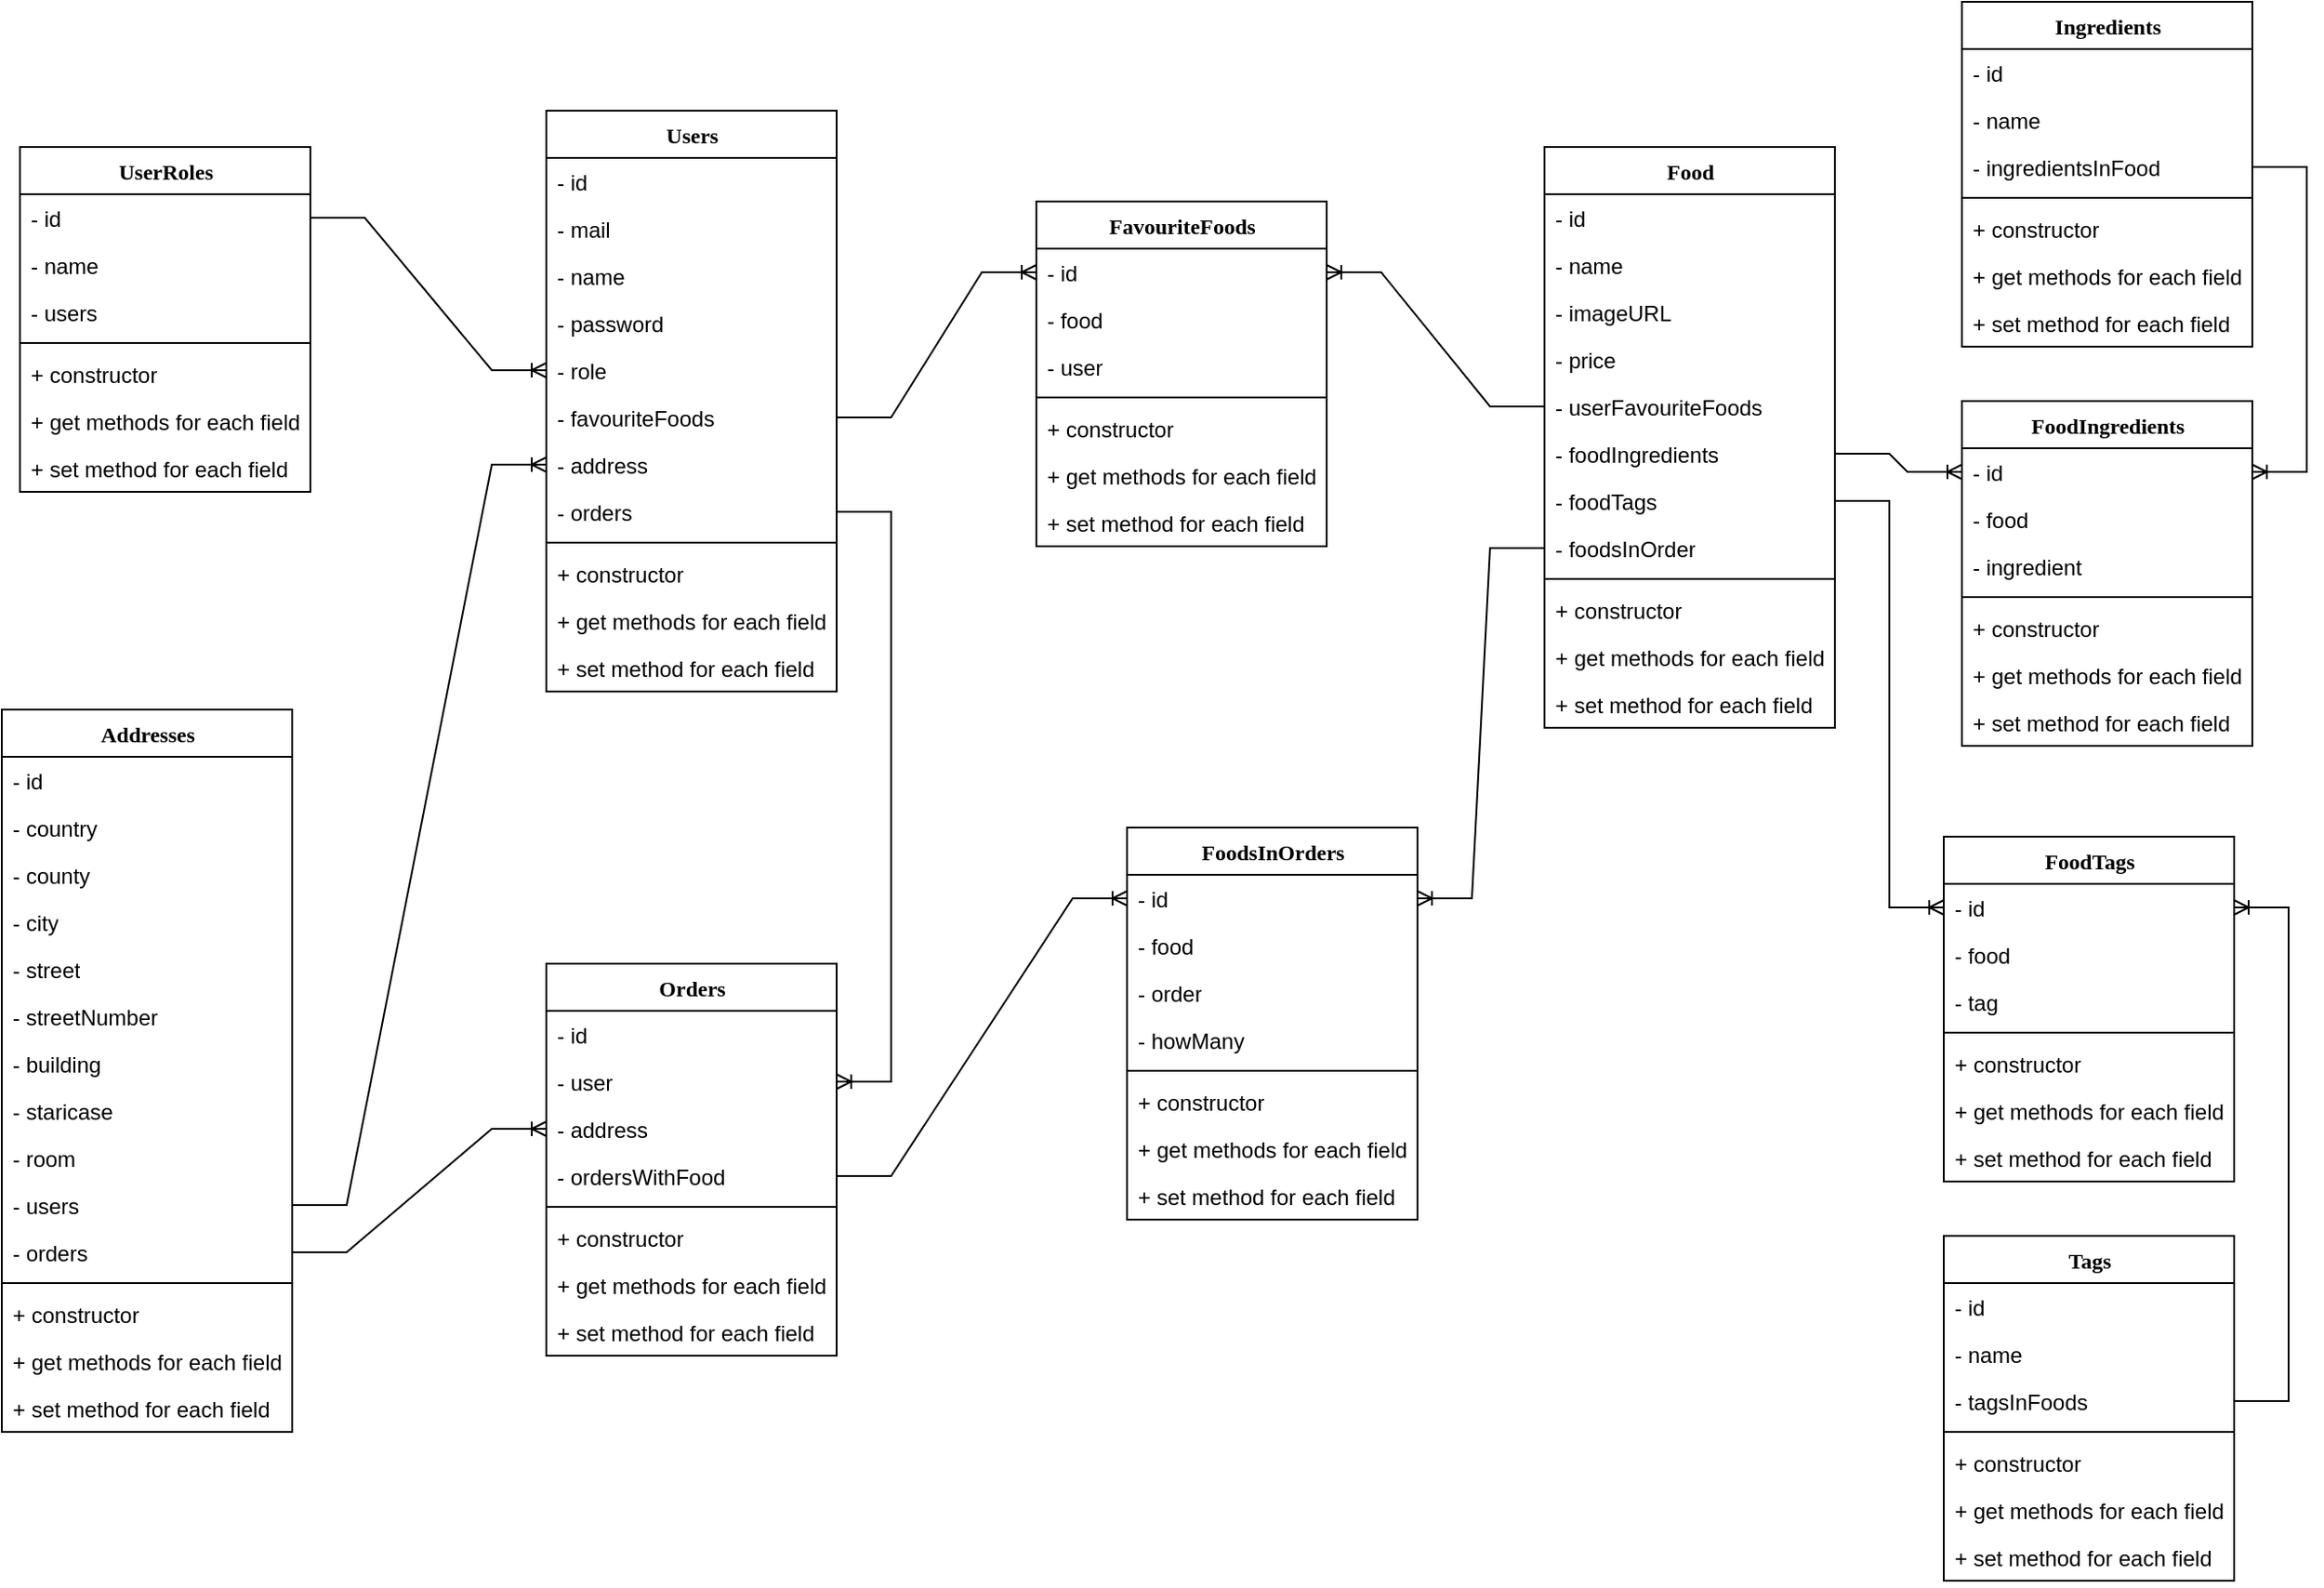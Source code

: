 <mxfile version="21.0.8" type="device"><diagram name="Page-1" id="9f46799a-70d6-7492-0946-bef42562c5a5"><mxGraphModel dx="3414" dy="2006" grid="1" gridSize="10" guides="1" tooltips="1" connect="1" arrows="1" fold="1" page="1" pageScale="1" pageWidth="1100" pageHeight="850" background="none" math="0" shadow="0"><root><mxCell id="0"/><mxCell id="1" parent="0"/><mxCell id="78961159f06e98e8-108" value="Addresses" style="swimlane;html=1;fontStyle=1;align=center;verticalAlign=top;childLayout=stackLayout;horizontal=1;startSize=26;horizontalStack=0;resizeParent=1;resizeLast=0;collapsible=1;marginBottom=0;swimlaneFillColor=#ffffff;rounded=0;shadow=0;comic=0;labelBackgroundColor=none;strokeWidth=1;fillColor=none;fontFamily=Verdana;fontSize=12" parent="1" vertex="1"><mxGeometry x="-270" y="350" width="160" height="398" as="geometry"/></mxCell><mxCell id="78961159f06e98e8-109" value="- id" style="text;html=1;strokeColor=none;fillColor=none;align=left;verticalAlign=top;spacingLeft=4;spacingRight=4;whiteSpace=wrap;overflow=hidden;rotatable=0;points=[[0,0.5],[1,0.5]];portConstraint=eastwest;" parent="78961159f06e98e8-108" vertex="1"><mxGeometry y="26" width="160" height="26" as="geometry"/></mxCell><mxCell id="78961159f06e98e8-110" value="- country" style="text;html=1;strokeColor=none;fillColor=none;align=left;verticalAlign=top;spacingLeft=4;spacingRight=4;whiteSpace=wrap;overflow=hidden;rotatable=0;points=[[0,0.5],[1,0.5]];portConstraint=eastwest;" parent="78961159f06e98e8-108" vertex="1"><mxGeometry y="52" width="160" height="26" as="geometry"/></mxCell><mxCell id="4hLgt-70kkLyUGClg-hh-5" value="- county" style="text;html=1;strokeColor=none;fillColor=none;align=left;verticalAlign=top;spacingLeft=4;spacingRight=4;whiteSpace=wrap;overflow=hidden;rotatable=0;points=[[0,0.5],[1,0.5]];portConstraint=eastwest;" vertex="1" parent="78961159f06e98e8-108"><mxGeometry y="78" width="160" height="26" as="geometry"/></mxCell><mxCell id="4hLgt-70kkLyUGClg-hh-6" value="- city" style="text;html=1;strokeColor=none;fillColor=none;align=left;verticalAlign=top;spacingLeft=4;spacingRight=4;whiteSpace=wrap;overflow=hidden;rotatable=0;points=[[0,0.5],[1,0.5]];portConstraint=eastwest;" vertex="1" parent="78961159f06e98e8-108"><mxGeometry y="104" width="160" height="26" as="geometry"/></mxCell><mxCell id="4hLgt-70kkLyUGClg-hh-9" value="- street" style="text;html=1;strokeColor=none;fillColor=none;align=left;verticalAlign=top;spacingLeft=4;spacingRight=4;whiteSpace=wrap;overflow=hidden;rotatable=0;points=[[0,0.5],[1,0.5]];portConstraint=eastwest;" vertex="1" parent="78961159f06e98e8-108"><mxGeometry y="130" width="160" height="26" as="geometry"/></mxCell><mxCell id="4hLgt-70kkLyUGClg-hh-10" value="- streetNumber" style="text;html=1;strokeColor=none;fillColor=none;align=left;verticalAlign=top;spacingLeft=4;spacingRight=4;whiteSpace=wrap;overflow=hidden;rotatable=0;points=[[0,0.5],[1,0.5]];portConstraint=eastwest;" vertex="1" parent="78961159f06e98e8-108"><mxGeometry y="156" width="160" height="26" as="geometry"/></mxCell><mxCell id="4hLgt-70kkLyUGClg-hh-8" value="- building" style="text;html=1;strokeColor=none;fillColor=none;align=left;verticalAlign=top;spacingLeft=4;spacingRight=4;whiteSpace=wrap;overflow=hidden;rotatable=0;points=[[0,0.5],[1,0.5]];portConstraint=eastwest;" vertex="1" parent="78961159f06e98e8-108"><mxGeometry y="182" width="160" height="26" as="geometry"/></mxCell><mxCell id="4hLgt-70kkLyUGClg-hh-7" value="- staricase" style="text;html=1;strokeColor=none;fillColor=none;align=left;verticalAlign=top;spacingLeft=4;spacingRight=4;whiteSpace=wrap;overflow=hidden;rotatable=0;points=[[0,0.5],[1,0.5]];portConstraint=eastwest;" vertex="1" parent="78961159f06e98e8-108"><mxGeometry y="208" width="160" height="26" as="geometry"/></mxCell><mxCell id="4hLgt-70kkLyUGClg-hh-11" value="- room" style="text;html=1;strokeColor=none;fillColor=none;align=left;verticalAlign=top;spacingLeft=4;spacingRight=4;whiteSpace=wrap;overflow=hidden;rotatable=0;points=[[0,0.5],[1,0.5]];portConstraint=eastwest;" vertex="1" parent="78961159f06e98e8-108"><mxGeometry y="234" width="160" height="26" as="geometry"/></mxCell><mxCell id="4hLgt-70kkLyUGClg-hh-51" value="- users" style="text;html=1;strokeColor=none;fillColor=none;align=left;verticalAlign=top;spacingLeft=4;spacingRight=4;whiteSpace=wrap;overflow=hidden;rotatable=0;points=[[0,0.5],[1,0.5]];portConstraint=eastwest;" vertex="1" parent="78961159f06e98e8-108"><mxGeometry y="260" width="160" height="26" as="geometry"/></mxCell><mxCell id="4hLgt-70kkLyUGClg-hh-52" value="- orders" style="text;html=1;strokeColor=none;fillColor=none;align=left;verticalAlign=top;spacingLeft=4;spacingRight=4;whiteSpace=wrap;overflow=hidden;rotatable=0;points=[[0,0.5],[1,0.5]];portConstraint=eastwest;" vertex="1" parent="78961159f06e98e8-108"><mxGeometry y="286" width="160" height="26" as="geometry"/></mxCell><mxCell id="78961159f06e98e8-116" value="" style="line;html=1;strokeWidth=1;fillColor=none;align=left;verticalAlign=middle;spacingTop=-1;spacingLeft=3;spacingRight=3;rotatable=0;labelPosition=right;points=[];portConstraint=eastwest;" parent="78961159f06e98e8-108" vertex="1"><mxGeometry y="312" width="160" height="8" as="geometry"/></mxCell><mxCell id="4hLgt-70kkLyUGClg-hh-173" value="+ constructor" style="text;html=1;strokeColor=none;fillColor=none;align=left;verticalAlign=top;spacingLeft=4;spacingRight=4;whiteSpace=wrap;overflow=hidden;rotatable=0;points=[[0,0.5],[1,0.5]];portConstraint=eastwest;" vertex="1" parent="78961159f06e98e8-108"><mxGeometry y="320" width="160" height="26" as="geometry"/></mxCell><mxCell id="78961159f06e98e8-117" value="+ get methods for each field" style="text;html=1;strokeColor=none;fillColor=none;align=left;verticalAlign=top;spacingLeft=4;spacingRight=4;whiteSpace=wrap;overflow=hidden;rotatable=0;points=[[0,0.5],[1,0.5]];portConstraint=eastwest;" parent="78961159f06e98e8-108" vertex="1"><mxGeometry y="346" width="160" height="26" as="geometry"/></mxCell><mxCell id="78961159f06e98e8-120" value="+ set method for each field" style="text;html=1;strokeColor=none;fillColor=none;align=left;verticalAlign=top;spacingLeft=4;spacingRight=4;whiteSpace=wrap;overflow=hidden;rotatable=0;points=[[0,0.5],[1,0.5]];portConstraint=eastwest;" parent="78961159f06e98e8-108" vertex="1"><mxGeometry y="372" width="160" height="26" as="geometry"/></mxCell><mxCell id="4hLgt-70kkLyUGClg-hh-12" value="Food" style="swimlane;html=1;fontStyle=1;align=center;verticalAlign=top;childLayout=stackLayout;horizontal=1;startSize=26;horizontalStack=0;resizeParent=1;resizeLast=0;collapsible=1;marginBottom=0;swimlaneFillColor=#ffffff;rounded=0;shadow=0;comic=0;labelBackgroundColor=none;strokeWidth=1;fillColor=none;fontFamily=Verdana;fontSize=12" vertex="1" parent="1"><mxGeometry x="580" y="40" width="160" height="320" as="geometry"/></mxCell><mxCell id="4hLgt-70kkLyUGClg-hh-13" value="- id" style="text;html=1;strokeColor=none;fillColor=none;align=left;verticalAlign=top;spacingLeft=4;spacingRight=4;whiteSpace=wrap;overflow=hidden;rotatable=0;points=[[0,0.5],[1,0.5]];portConstraint=eastwest;" vertex="1" parent="4hLgt-70kkLyUGClg-hh-12"><mxGeometry y="26" width="160" height="26" as="geometry"/></mxCell><mxCell id="4hLgt-70kkLyUGClg-hh-14" value="- name" style="text;html=1;strokeColor=none;fillColor=none;align=left;verticalAlign=top;spacingLeft=4;spacingRight=4;whiteSpace=wrap;overflow=hidden;rotatable=0;points=[[0,0.5],[1,0.5]];portConstraint=eastwest;" vertex="1" parent="4hLgt-70kkLyUGClg-hh-12"><mxGeometry y="52" width="160" height="26" as="geometry"/></mxCell><mxCell id="4hLgt-70kkLyUGClg-hh-15" value="- imageURL" style="text;html=1;strokeColor=none;fillColor=none;align=left;verticalAlign=top;spacingLeft=4;spacingRight=4;whiteSpace=wrap;overflow=hidden;rotatable=0;points=[[0,0.5],[1,0.5]];portConstraint=eastwest;" vertex="1" parent="4hLgt-70kkLyUGClg-hh-12"><mxGeometry y="78" width="160" height="26" as="geometry"/></mxCell><mxCell id="4hLgt-70kkLyUGClg-hh-16" value="- price" style="text;html=1;strokeColor=none;fillColor=none;align=left;verticalAlign=top;spacingLeft=4;spacingRight=4;whiteSpace=wrap;overflow=hidden;rotatable=0;points=[[0,0.5],[1,0.5]];portConstraint=eastwest;" vertex="1" parent="4hLgt-70kkLyUGClg-hh-12"><mxGeometry y="104" width="160" height="26" as="geometry"/></mxCell><mxCell id="4hLgt-70kkLyUGClg-hh-54" value="- userFavouriteFoods" style="text;html=1;strokeColor=none;fillColor=none;align=left;verticalAlign=top;spacingLeft=4;spacingRight=4;whiteSpace=wrap;overflow=hidden;rotatable=0;points=[[0,0.5],[1,0.5]];portConstraint=eastwest;" vertex="1" parent="4hLgt-70kkLyUGClg-hh-12"><mxGeometry y="130" width="160" height="26" as="geometry"/></mxCell><mxCell id="4hLgt-70kkLyUGClg-hh-55" value="- foodIngredients" style="text;html=1;strokeColor=none;fillColor=none;align=left;verticalAlign=top;spacingLeft=4;spacingRight=4;whiteSpace=wrap;overflow=hidden;rotatable=0;points=[[0,0.5],[1,0.5]];portConstraint=eastwest;" vertex="1" parent="4hLgt-70kkLyUGClg-hh-12"><mxGeometry y="156" width="160" height="26" as="geometry"/></mxCell><mxCell id="4hLgt-70kkLyUGClg-hh-56" value="- foodTags" style="text;html=1;strokeColor=none;fillColor=none;align=left;verticalAlign=top;spacingLeft=4;spacingRight=4;whiteSpace=wrap;overflow=hidden;rotatable=0;points=[[0,0.5],[1,0.5]];portConstraint=eastwest;" vertex="1" parent="4hLgt-70kkLyUGClg-hh-12"><mxGeometry y="182" width="160" height="26" as="geometry"/></mxCell><mxCell id="4hLgt-70kkLyUGClg-hh-53" value="- foodsInOrder" style="text;html=1;strokeColor=none;fillColor=none;align=left;verticalAlign=top;spacingLeft=4;spacingRight=4;whiteSpace=wrap;overflow=hidden;rotatable=0;points=[[0,0.5],[1,0.5]];portConstraint=eastwest;" vertex="1" parent="4hLgt-70kkLyUGClg-hh-12"><mxGeometry y="208" width="160" height="26" as="geometry"/></mxCell><mxCell id="4hLgt-70kkLyUGClg-hh-22" value="" style="line;html=1;strokeWidth=1;fillColor=none;align=left;verticalAlign=middle;spacingTop=-1;spacingLeft=3;spacingRight=3;rotatable=0;labelPosition=right;points=[];portConstraint=eastwest;" vertex="1" parent="4hLgt-70kkLyUGClg-hh-12"><mxGeometry y="234" width="160" height="8" as="geometry"/></mxCell><mxCell id="4hLgt-70kkLyUGClg-hh-166" value="+ constructor" style="text;html=1;strokeColor=none;fillColor=none;align=left;verticalAlign=top;spacingLeft=4;spacingRight=4;whiteSpace=wrap;overflow=hidden;rotatable=0;points=[[0,0.5],[1,0.5]];portConstraint=eastwest;" vertex="1" parent="4hLgt-70kkLyUGClg-hh-12"><mxGeometry y="242" width="160" height="26" as="geometry"/></mxCell><mxCell id="4hLgt-70kkLyUGClg-hh-88" value="+ get methods for each field" style="text;html=1;strokeColor=none;fillColor=none;align=left;verticalAlign=top;spacingLeft=4;spacingRight=4;whiteSpace=wrap;overflow=hidden;rotatable=0;points=[[0,0.5],[1,0.5]];portConstraint=eastwest;" vertex="1" parent="4hLgt-70kkLyUGClg-hh-12"><mxGeometry y="268" width="160" height="26" as="geometry"/></mxCell><mxCell id="4hLgt-70kkLyUGClg-hh-89" value="+ set method for each field" style="text;html=1;strokeColor=none;fillColor=none;align=left;verticalAlign=top;spacingLeft=4;spacingRight=4;whiteSpace=wrap;overflow=hidden;rotatable=0;points=[[0,0.5],[1,0.5]];portConstraint=eastwest;" vertex="1" parent="4hLgt-70kkLyUGClg-hh-12"><mxGeometry y="294" width="160" height="26" as="geometry"/></mxCell><mxCell id="4hLgt-70kkLyUGClg-hh-25" value="Ingredients" style="swimlane;html=1;fontStyle=1;align=center;verticalAlign=top;childLayout=stackLayout;horizontal=1;startSize=26;horizontalStack=0;resizeParent=1;resizeLast=0;collapsible=1;marginBottom=0;swimlaneFillColor=#ffffff;rounded=0;shadow=0;comic=0;labelBackgroundColor=none;strokeWidth=1;fillColor=none;fontFamily=Verdana;fontSize=12" vertex="1" parent="1"><mxGeometry x="810" y="-40" width="160" height="190" as="geometry"/></mxCell><mxCell id="4hLgt-70kkLyUGClg-hh-26" value="- id" style="text;html=1;strokeColor=none;fillColor=none;align=left;verticalAlign=top;spacingLeft=4;spacingRight=4;whiteSpace=wrap;overflow=hidden;rotatable=0;points=[[0,0.5],[1,0.5]];portConstraint=eastwest;" vertex="1" parent="4hLgt-70kkLyUGClg-hh-25"><mxGeometry y="26" width="160" height="26" as="geometry"/></mxCell><mxCell id="4hLgt-70kkLyUGClg-hh-27" value="- name" style="text;html=1;strokeColor=none;fillColor=none;align=left;verticalAlign=top;spacingLeft=4;spacingRight=4;whiteSpace=wrap;overflow=hidden;rotatable=0;points=[[0,0.5],[1,0.5]];portConstraint=eastwest;" vertex="1" parent="4hLgt-70kkLyUGClg-hh-25"><mxGeometry y="52" width="160" height="26" as="geometry"/></mxCell><mxCell id="4hLgt-70kkLyUGClg-hh-57" value="- ingredientsInFood" style="text;html=1;strokeColor=none;fillColor=none;align=left;verticalAlign=top;spacingLeft=4;spacingRight=4;whiteSpace=wrap;overflow=hidden;rotatable=0;points=[[0,0.5],[1,0.5]];portConstraint=eastwest;" vertex="1" parent="4hLgt-70kkLyUGClg-hh-25"><mxGeometry y="78" width="160" height="26" as="geometry"/></mxCell><mxCell id="4hLgt-70kkLyUGClg-hh-35" value="" style="line;html=1;strokeWidth=1;fillColor=none;align=left;verticalAlign=middle;spacingTop=-1;spacingLeft=3;spacingRight=3;rotatable=0;labelPosition=right;points=[];portConstraint=eastwest;" vertex="1" parent="4hLgt-70kkLyUGClg-hh-25"><mxGeometry y="104" width="160" height="8" as="geometry"/></mxCell><mxCell id="4hLgt-70kkLyUGClg-hh-167" value="+ constructor" style="text;html=1;strokeColor=none;fillColor=none;align=left;verticalAlign=top;spacingLeft=4;spacingRight=4;whiteSpace=wrap;overflow=hidden;rotatable=0;points=[[0,0.5],[1,0.5]];portConstraint=eastwest;" vertex="1" parent="4hLgt-70kkLyUGClg-hh-25"><mxGeometry y="112" width="160" height="26" as="geometry"/></mxCell><mxCell id="4hLgt-70kkLyUGClg-hh-90" value="+ get methods for each field" style="text;html=1;strokeColor=none;fillColor=none;align=left;verticalAlign=top;spacingLeft=4;spacingRight=4;whiteSpace=wrap;overflow=hidden;rotatable=0;points=[[0,0.5],[1,0.5]];portConstraint=eastwest;" vertex="1" parent="4hLgt-70kkLyUGClg-hh-25"><mxGeometry y="138" width="160" height="26" as="geometry"/></mxCell><mxCell id="4hLgt-70kkLyUGClg-hh-91" value="+ set method for each field" style="text;html=1;strokeColor=none;fillColor=none;align=left;verticalAlign=top;spacingLeft=4;spacingRight=4;whiteSpace=wrap;overflow=hidden;rotatable=0;points=[[0,0.5],[1,0.5]];portConstraint=eastwest;" vertex="1" parent="4hLgt-70kkLyUGClg-hh-25"><mxGeometry y="164" width="160" height="26" as="geometry"/></mxCell><mxCell id="4hLgt-70kkLyUGClg-hh-38" value="Orders" style="swimlane;html=1;fontStyle=1;align=center;verticalAlign=top;childLayout=stackLayout;horizontal=1;startSize=26;horizontalStack=0;resizeParent=1;resizeLast=0;collapsible=1;marginBottom=0;swimlaneFillColor=#ffffff;rounded=0;shadow=0;comic=0;labelBackgroundColor=none;strokeWidth=1;fillColor=none;fontFamily=Verdana;fontSize=12" vertex="1" parent="1"><mxGeometry x="30" y="490" width="160" height="216" as="geometry"/></mxCell><mxCell id="4hLgt-70kkLyUGClg-hh-39" value="- id" style="text;html=1;strokeColor=none;fillColor=none;align=left;verticalAlign=top;spacingLeft=4;spacingRight=4;whiteSpace=wrap;overflow=hidden;rotatable=0;points=[[0,0.5],[1,0.5]];portConstraint=eastwest;" vertex="1" parent="4hLgt-70kkLyUGClg-hh-38"><mxGeometry y="26" width="160" height="26" as="geometry"/></mxCell><mxCell id="4hLgt-70kkLyUGClg-hh-40" value="- user" style="text;html=1;strokeColor=none;fillColor=none;align=left;verticalAlign=top;spacingLeft=4;spacingRight=4;whiteSpace=wrap;overflow=hidden;rotatable=0;points=[[0,0.5],[1,0.5]];portConstraint=eastwest;" vertex="1" parent="4hLgt-70kkLyUGClg-hh-38"><mxGeometry y="52" width="160" height="26" as="geometry"/></mxCell><mxCell id="4hLgt-70kkLyUGClg-hh-41" value="- address" style="text;html=1;strokeColor=none;fillColor=none;align=left;verticalAlign=top;spacingLeft=4;spacingRight=4;whiteSpace=wrap;overflow=hidden;rotatable=0;points=[[0,0.5],[1,0.5]];portConstraint=eastwest;" vertex="1" parent="4hLgt-70kkLyUGClg-hh-38"><mxGeometry y="78" width="160" height="26" as="geometry"/></mxCell><mxCell id="4hLgt-70kkLyUGClg-hh-42" value="- ordersWithFood" style="text;html=1;strokeColor=none;fillColor=none;align=left;verticalAlign=top;spacingLeft=4;spacingRight=4;whiteSpace=wrap;overflow=hidden;rotatable=0;points=[[0,0.5],[1,0.5]];portConstraint=eastwest;" vertex="1" parent="4hLgt-70kkLyUGClg-hh-38"><mxGeometry y="104" width="160" height="26" as="geometry"/></mxCell><mxCell id="4hLgt-70kkLyUGClg-hh-48" value="" style="line;html=1;strokeWidth=1;fillColor=none;align=left;verticalAlign=middle;spacingTop=-1;spacingLeft=3;spacingRight=3;rotatable=0;labelPosition=right;points=[];portConstraint=eastwest;" vertex="1" parent="4hLgt-70kkLyUGClg-hh-38"><mxGeometry y="130" width="160" height="8" as="geometry"/></mxCell><mxCell id="4hLgt-70kkLyUGClg-hh-172" value="+ constructor" style="text;html=1;strokeColor=none;fillColor=none;align=left;verticalAlign=top;spacingLeft=4;spacingRight=4;whiteSpace=wrap;overflow=hidden;rotatable=0;points=[[0,0.5],[1,0.5]];portConstraint=eastwest;" vertex="1" parent="4hLgt-70kkLyUGClg-hh-38"><mxGeometry y="138" width="160" height="26" as="geometry"/></mxCell><mxCell id="4hLgt-70kkLyUGClg-hh-92" value="+ get methods for each field" style="text;html=1;strokeColor=none;fillColor=none;align=left;verticalAlign=top;spacingLeft=4;spacingRight=4;whiteSpace=wrap;overflow=hidden;rotatable=0;points=[[0,0.5],[1,0.5]];portConstraint=eastwest;" vertex="1" parent="4hLgt-70kkLyUGClg-hh-38"><mxGeometry y="164" width="160" height="26" as="geometry"/></mxCell><mxCell id="4hLgt-70kkLyUGClg-hh-93" value="+ set method for each field" style="text;html=1;strokeColor=none;fillColor=none;align=left;verticalAlign=top;spacingLeft=4;spacingRight=4;whiteSpace=wrap;overflow=hidden;rotatable=0;points=[[0,0.5],[1,0.5]];portConstraint=eastwest;" vertex="1" parent="4hLgt-70kkLyUGClg-hh-38"><mxGeometry y="190" width="160" height="26" as="geometry"/></mxCell><mxCell id="4hLgt-70kkLyUGClg-hh-58" value="Tags" style="swimlane;html=1;fontStyle=1;align=center;verticalAlign=top;childLayout=stackLayout;horizontal=1;startSize=26;horizontalStack=0;resizeParent=1;resizeLast=0;collapsible=1;marginBottom=0;swimlaneFillColor=#ffffff;rounded=0;shadow=0;comic=0;labelBackgroundColor=none;strokeWidth=1;fillColor=none;fontFamily=Verdana;fontSize=12" vertex="1" parent="1"><mxGeometry x="800" y="640" width="160" height="190" as="geometry"/></mxCell><mxCell id="4hLgt-70kkLyUGClg-hh-59" value="- id" style="text;html=1;strokeColor=none;fillColor=none;align=left;verticalAlign=top;spacingLeft=4;spacingRight=4;whiteSpace=wrap;overflow=hidden;rotatable=0;points=[[0,0.5],[1,0.5]];portConstraint=eastwest;" vertex="1" parent="4hLgt-70kkLyUGClg-hh-58"><mxGeometry y="26" width="160" height="26" as="geometry"/></mxCell><mxCell id="4hLgt-70kkLyUGClg-hh-60" value="- name" style="text;html=1;strokeColor=none;fillColor=none;align=left;verticalAlign=top;spacingLeft=4;spacingRight=4;whiteSpace=wrap;overflow=hidden;rotatable=0;points=[[0,0.5],[1,0.5]];portConstraint=eastwest;" vertex="1" parent="4hLgt-70kkLyUGClg-hh-58"><mxGeometry y="52" width="160" height="26" as="geometry"/></mxCell><mxCell id="4hLgt-70kkLyUGClg-hh-61" value="- tagsInFoods" style="text;html=1;strokeColor=none;fillColor=none;align=left;verticalAlign=top;spacingLeft=4;spacingRight=4;whiteSpace=wrap;overflow=hidden;rotatable=0;points=[[0,0.5],[1,0.5]];portConstraint=eastwest;" vertex="1" parent="4hLgt-70kkLyUGClg-hh-58"><mxGeometry y="78" width="160" height="26" as="geometry"/></mxCell><mxCell id="4hLgt-70kkLyUGClg-hh-70" value="" style="line;html=1;strokeWidth=1;fillColor=none;align=left;verticalAlign=middle;spacingTop=-1;spacingLeft=3;spacingRight=3;rotatable=0;labelPosition=right;points=[];portConstraint=eastwest;" vertex="1" parent="4hLgt-70kkLyUGClg-hh-58"><mxGeometry y="104" width="160" height="8" as="geometry"/></mxCell><mxCell id="4hLgt-70kkLyUGClg-hh-170" value="+ constructor" style="text;html=1;strokeColor=none;fillColor=none;align=left;verticalAlign=top;spacingLeft=4;spacingRight=4;whiteSpace=wrap;overflow=hidden;rotatable=0;points=[[0,0.5],[1,0.5]];portConstraint=eastwest;" vertex="1" parent="4hLgt-70kkLyUGClg-hh-58"><mxGeometry y="112" width="160" height="26" as="geometry"/></mxCell><mxCell id="4hLgt-70kkLyUGClg-hh-94" value="+ get methods for each field" style="text;html=1;strokeColor=none;fillColor=none;align=left;verticalAlign=top;spacingLeft=4;spacingRight=4;whiteSpace=wrap;overflow=hidden;rotatable=0;points=[[0,0.5],[1,0.5]];portConstraint=eastwest;" vertex="1" parent="4hLgt-70kkLyUGClg-hh-58"><mxGeometry y="138" width="160" height="26" as="geometry"/></mxCell><mxCell id="4hLgt-70kkLyUGClg-hh-95" value="+ set method for each field" style="text;html=1;strokeColor=none;fillColor=none;align=left;verticalAlign=top;spacingLeft=4;spacingRight=4;whiteSpace=wrap;overflow=hidden;rotatable=0;points=[[0,0.5],[1,0.5]];portConstraint=eastwest;" vertex="1" parent="4hLgt-70kkLyUGClg-hh-58"><mxGeometry y="164" width="160" height="26" as="geometry"/></mxCell><mxCell id="4hLgt-70kkLyUGClg-hh-73" value="UserRoles" style="swimlane;html=1;fontStyle=1;align=center;verticalAlign=top;childLayout=stackLayout;horizontal=1;startSize=26;horizontalStack=0;resizeParent=1;resizeLast=0;collapsible=1;marginBottom=0;swimlaneFillColor=#ffffff;rounded=0;shadow=0;comic=0;labelBackgroundColor=none;strokeWidth=1;fillColor=none;fontFamily=Verdana;fontSize=12" vertex="1" parent="1"><mxGeometry x="-260" y="40" width="160" height="190" as="geometry"/></mxCell><mxCell id="4hLgt-70kkLyUGClg-hh-74" value="- id" style="text;html=1;strokeColor=none;fillColor=none;align=left;verticalAlign=top;spacingLeft=4;spacingRight=4;whiteSpace=wrap;overflow=hidden;rotatable=0;points=[[0,0.5],[1,0.5]];portConstraint=eastwest;" vertex="1" parent="4hLgt-70kkLyUGClg-hh-73"><mxGeometry y="26" width="160" height="26" as="geometry"/></mxCell><mxCell id="4hLgt-70kkLyUGClg-hh-75" value="- name" style="text;html=1;strokeColor=none;fillColor=none;align=left;verticalAlign=top;spacingLeft=4;spacingRight=4;whiteSpace=wrap;overflow=hidden;rotatable=0;points=[[0,0.5],[1,0.5]];portConstraint=eastwest;" vertex="1" parent="4hLgt-70kkLyUGClg-hh-73"><mxGeometry y="52" width="160" height="26" as="geometry"/></mxCell><mxCell id="4hLgt-70kkLyUGClg-hh-76" value="- users" style="text;html=1;strokeColor=none;fillColor=none;align=left;verticalAlign=top;spacingLeft=4;spacingRight=4;whiteSpace=wrap;overflow=hidden;rotatable=0;points=[[0,0.5],[1,0.5]];portConstraint=eastwest;" vertex="1" parent="4hLgt-70kkLyUGClg-hh-73"><mxGeometry y="78" width="160" height="26" as="geometry"/></mxCell><mxCell id="4hLgt-70kkLyUGClg-hh-85" value="" style="line;html=1;strokeWidth=1;fillColor=none;align=left;verticalAlign=middle;spacingTop=-1;spacingLeft=3;spacingRight=3;rotatable=0;labelPosition=right;points=[];portConstraint=eastwest;" vertex="1" parent="4hLgt-70kkLyUGClg-hh-73"><mxGeometry y="104" width="160" height="8" as="geometry"/></mxCell><mxCell id="4hLgt-70kkLyUGClg-hh-96" value="+ constructor" style="text;html=1;strokeColor=none;fillColor=none;align=left;verticalAlign=top;spacingLeft=4;spacingRight=4;whiteSpace=wrap;overflow=hidden;rotatable=0;points=[[0,0.5],[1,0.5]];portConstraint=eastwest;" vertex="1" parent="4hLgt-70kkLyUGClg-hh-73"><mxGeometry y="112" width="160" height="26" as="geometry"/></mxCell><mxCell id="4hLgt-70kkLyUGClg-hh-163" value="+ get methods for each field" style="text;html=1;strokeColor=none;fillColor=none;align=left;verticalAlign=top;spacingLeft=4;spacingRight=4;whiteSpace=wrap;overflow=hidden;rotatable=0;points=[[0,0.5],[1,0.5]];portConstraint=eastwest;" vertex="1" parent="4hLgt-70kkLyUGClg-hh-73"><mxGeometry y="138" width="160" height="26" as="geometry"/></mxCell><mxCell id="4hLgt-70kkLyUGClg-hh-97" value="+ set method for each field" style="text;html=1;strokeColor=none;fillColor=none;align=left;verticalAlign=top;spacingLeft=4;spacingRight=4;whiteSpace=wrap;overflow=hidden;rotatable=0;points=[[0,0.5],[1,0.5]];portConstraint=eastwest;" vertex="1" parent="4hLgt-70kkLyUGClg-hh-73"><mxGeometry y="164" width="160" height="26" as="geometry"/></mxCell><mxCell id="4hLgt-70kkLyUGClg-hh-98" value="Users" style="swimlane;html=1;fontStyle=1;align=center;verticalAlign=top;childLayout=stackLayout;horizontal=1;startSize=26;horizontalStack=0;resizeParent=1;resizeLast=0;collapsible=1;marginBottom=0;swimlaneFillColor=#ffffff;rounded=0;shadow=0;comic=0;labelBackgroundColor=none;strokeWidth=1;fillColor=none;fontFamily=Verdana;fontSize=12" vertex="1" parent="1"><mxGeometry x="30" y="20" width="160" height="320" as="geometry"/></mxCell><mxCell id="4hLgt-70kkLyUGClg-hh-99" value="- id" style="text;html=1;strokeColor=none;fillColor=none;align=left;verticalAlign=top;spacingLeft=4;spacingRight=4;whiteSpace=wrap;overflow=hidden;rotatable=0;points=[[0,0.5],[1,0.5]];portConstraint=eastwest;" vertex="1" parent="4hLgt-70kkLyUGClg-hh-98"><mxGeometry y="26" width="160" height="26" as="geometry"/></mxCell><mxCell id="4hLgt-70kkLyUGClg-hh-100" value="- mail" style="text;html=1;strokeColor=none;fillColor=none;align=left;verticalAlign=top;spacingLeft=4;spacingRight=4;whiteSpace=wrap;overflow=hidden;rotatable=0;points=[[0,0.5],[1,0.5]];portConstraint=eastwest;" vertex="1" parent="4hLgt-70kkLyUGClg-hh-98"><mxGeometry y="52" width="160" height="26" as="geometry"/></mxCell><mxCell id="4hLgt-70kkLyUGClg-hh-101" value="- name" style="text;html=1;strokeColor=none;fillColor=none;align=left;verticalAlign=top;spacingLeft=4;spacingRight=4;whiteSpace=wrap;overflow=hidden;rotatable=0;points=[[0,0.5],[1,0.5]];portConstraint=eastwest;" vertex="1" parent="4hLgt-70kkLyUGClg-hh-98"><mxGeometry y="78" width="160" height="26" as="geometry"/></mxCell><mxCell id="4hLgt-70kkLyUGClg-hh-102" value="- password" style="text;html=1;strokeColor=none;fillColor=none;align=left;verticalAlign=top;spacingLeft=4;spacingRight=4;whiteSpace=wrap;overflow=hidden;rotatable=0;points=[[0,0.5],[1,0.5]];portConstraint=eastwest;" vertex="1" parent="4hLgt-70kkLyUGClg-hh-98"><mxGeometry y="104" width="160" height="26" as="geometry"/></mxCell><mxCell id="4hLgt-70kkLyUGClg-hh-103" value="- role" style="text;html=1;strokeColor=none;fillColor=none;align=left;verticalAlign=top;spacingLeft=4;spacingRight=4;whiteSpace=wrap;overflow=hidden;rotatable=0;points=[[0,0.5],[1,0.5]];portConstraint=eastwest;" vertex="1" parent="4hLgt-70kkLyUGClg-hh-98"><mxGeometry y="130" width="160" height="26" as="geometry"/></mxCell><mxCell id="4hLgt-70kkLyUGClg-hh-104" value="- favouriteFoods" style="text;html=1;strokeColor=none;fillColor=none;align=left;verticalAlign=top;spacingLeft=4;spacingRight=4;whiteSpace=wrap;overflow=hidden;rotatable=0;points=[[0,0.5],[1,0.5]];portConstraint=eastwest;" vertex="1" parent="4hLgt-70kkLyUGClg-hh-98"><mxGeometry y="156" width="160" height="26" as="geometry"/></mxCell><mxCell id="4hLgt-70kkLyUGClg-hh-105" value="- address" style="text;html=1;strokeColor=none;fillColor=none;align=left;verticalAlign=top;spacingLeft=4;spacingRight=4;whiteSpace=wrap;overflow=hidden;rotatable=0;points=[[0,0.5],[1,0.5]];portConstraint=eastwest;" vertex="1" parent="4hLgt-70kkLyUGClg-hh-98"><mxGeometry y="182" width="160" height="26" as="geometry"/></mxCell><mxCell id="4hLgt-70kkLyUGClg-hh-106" value="- orders" style="text;html=1;strokeColor=none;fillColor=none;align=left;verticalAlign=top;spacingLeft=4;spacingRight=4;whiteSpace=wrap;overflow=hidden;rotatable=0;points=[[0,0.5],[1,0.5]];portConstraint=eastwest;" vertex="1" parent="4hLgt-70kkLyUGClg-hh-98"><mxGeometry y="208" width="160" height="26" as="geometry"/></mxCell><mxCell id="4hLgt-70kkLyUGClg-hh-110" value="" style="line;html=1;strokeWidth=1;fillColor=none;align=left;verticalAlign=middle;spacingTop=-1;spacingLeft=3;spacingRight=3;rotatable=0;labelPosition=right;points=[];portConstraint=eastwest;" vertex="1" parent="4hLgt-70kkLyUGClg-hh-98"><mxGeometry y="234" width="160" height="8" as="geometry"/></mxCell><mxCell id="4hLgt-70kkLyUGClg-hh-164" value="+ constructor" style="text;html=1;strokeColor=none;fillColor=none;align=left;verticalAlign=top;spacingLeft=4;spacingRight=4;whiteSpace=wrap;overflow=hidden;rotatable=0;points=[[0,0.5],[1,0.5]];portConstraint=eastwest;" vertex="1" parent="4hLgt-70kkLyUGClg-hh-98"><mxGeometry y="242" width="160" height="26" as="geometry"/></mxCell><mxCell id="4hLgt-70kkLyUGClg-hh-111" value="+ get methods for each field" style="text;html=1;strokeColor=none;fillColor=none;align=left;verticalAlign=top;spacingLeft=4;spacingRight=4;whiteSpace=wrap;overflow=hidden;rotatable=0;points=[[0,0.5],[1,0.5]];portConstraint=eastwest;" vertex="1" parent="4hLgt-70kkLyUGClg-hh-98"><mxGeometry y="268" width="160" height="26" as="geometry"/></mxCell><mxCell id="4hLgt-70kkLyUGClg-hh-112" value="+ set method for each field" style="text;html=1;strokeColor=none;fillColor=none;align=left;verticalAlign=top;spacingLeft=4;spacingRight=4;whiteSpace=wrap;overflow=hidden;rotatable=0;points=[[0,0.5],[1,0.5]];portConstraint=eastwest;" vertex="1" parent="4hLgt-70kkLyUGClg-hh-98"><mxGeometry y="294" width="160" height="26" as="geometry"/></mxCell><mxCell id="4hLgt-70kkLyUGClg-hh-114" value="FavouriteFoods" style="swimlane;html=1;fontStyle=1;align=center;verticalAlign=top;childLayout=stackLayout;horizontal=1;startSize=26;horizontalStack=0;resizeParent=1;resizeLast=0;collapsible=1;marginBottom=0;swimlaneFillColor=#ffffff;rounded=0;shadow=0;comic=0;labelBackgroundColor=none;strokeWidth=1;fillColor=none;fontFamily=Verdana;fontSize=12" vertex="1" parent="1"><mxGeometry x="300" y="70" width="160" height="190" as="geometry"/></mxCell><mxCell id="4hLgt-70kkLyUGClg-hh-115" value="- id" style="text;html=1;strokeColor=none;fillColor=none;align=left;verticalAlign=top;spacingLeft=4;spacingRight=4;whiteSpace=wrap;overflow=hidden;rotatable=0;points=[[0,0.5],[1,0.5]];portConstraint=eastwest;" vertex="1" parent="4hLgt-70kkLyUGClg-hh-114"><mxGeometry y="26" width="160" height="26" as="geometry"/></mxCell><mxCell id="4hLgt-70kkLyUGClg-hh-116" value="- food" style="text;html=1;strokeColor=none;fillColor=none;align=left;verticalAlign=top;spacingLeft=4;spacingRight=4;whiteSpace=wrap;overflow=hidden;rotatable=0;points=[[0,0.5],[1,0.5]];portConstraint=eastwest;" vertex="1" parent="4hLgt-70kkLyUGClg-hh-114"><mxGeometry y="52" width="160" height="26" as="geometry"/></mxCell><mxCell id="4hLgt-70kkLyUGClg-hh-117" value="- user" style="text;html=1;strokeColor=none;fillColor=none;align=left;verticalAlign=top;spacingLeft=4;spacingRight=4;whiteSpace=wrap;overflow=hidden;rotatable=0;points=[[0,0.5],[1,0.5]];portConstraint=eastwest;" vertex="1" parent="4hLgt-70kkLyUGClg-hh-114"><mxGeometry y="78" width="160" height="26" as="geometry"/></mxCell><mxCell id="4hLgt-70kkLyUGClg-hh-126" value="" style="line;html=1;strokeWidth=1;fillColor=none;align=left;verticalAlign=middle;spacingTop=-1;spacingLeft=3;spacingRight=3;rotatable=0;labelPosition=right;points=[];portConstraint=eastwest;" vertex="1" parent="4hLgt-70kkLyUGClg-hh-114"><mxGeometry y="104" width="160" height="8" as="geometry"/></mxCell><mxCell id="4hLgt-70kkLyUGClg-hh-165" value="+ constructor" style="text;html=1;strokeColor=none;fillColor=none;align=left;verticalAlign=top;spacingLeft=4;spacingRight=4;whiteSpace=wrap;overflow=hidden;rotatable=0;points=[[0,0.5],[1,0.5]];portConstraint=eastwest;" vertex="1" parent="4hLgt-70kkLyUGClg-hh-114"><mxGeometry y="112" width="160" height="26" as="geometry"/></mxCell><mxCell id="4hLgt-70kkLyUGClg-hh-127" value="+ get methods for each field" style="text;html=1;strokeColor=none;fillColor=none;align=left;verticalAlign=top;spacingLeft=4;spacingRight=4;whiteSpace=wrap;overflow=hidden;rotatable=0;points=[[0,0.5],[1,0.5]];portConstraint=eastwest;" vertex="1" parent="4hLgt-70kkLyUGClg-hh-114"><mxGeometry y="138" width="160" height="26" as="geometry"/></mxCell><mxCell id="4hLgt-70kkLyUGClg-hh-128" value="+ set method for each field" style="text;html=1;strokeColor=none;fillColor=none;align=left;verticalAlign=top;spacingLeft=4;spacingRight=4;whiteSpace=wrap;overflow=hidden;rotatable=0;points=[[0,0.5],[1,0.5]];portConstraint=eastwest;" vertex="1" parent="4hLgt-70kkLyUGClg-hh-114"><mxGeometry y="164" width="160" height="26" as="geometry"/></mxCell><mxCell id="4hLgt-70kkLyUGClg-hh-129" value="FoodIngredients" style="swimlane;html=1;fontStyle=1;align=center;verticalAlign=top;childLayout=stackLayout;horizontal=1;startSize=26;horizontalStack=0;resizeParent=1;resizeLast=0;collapsible=1;marginBottom=0;swimlaneFillColor=#ffffff;rounded=0;shadow=0;comic=0;labelBackgroundColor=none;strokeWidth=1;fillColor=none;fontFamily=Verdana;fontSize=12" vertex="1" parent="1"><mxGeometry x="810" y="180" width="160" height="190" as="geometry"/></mxCell><mxCell id="4hLgt-70kkLyUGClg-hh-130" value="- id" style="text;html=1;strokeColor=none;fillColor=none;align=left;verticalAlign=top;spacingLeft=4;spacingRight=4;whiteSpace=wrap;overflow=hidden;rotatable=0;points=[[0,0.5],[1,0.5]];portConstraint=eastwest;" vertex="1" parent="4hLgt-70kkLyUGClg-hh-129"><mxGeometry y="26" width="160" height="26" as="geometry"/></mxCell><mxCell id="4hLgt-70kkLyUGClg-hh-131" value="- food" style="text;html=1;strokeColor=none;fillColor=none;align=left;verticalAlign=top;spacingLeft=4;spacingRight=4;whiteSpace=wrap;overflow=hidden;rotatable=0;points=[[0,0.5],[1,0.5]];portConstraint=eastwest;" vertex="1" parent="4hLgt-70kkLyUGClg-hh-129"><mxGeometry y="52" width="160" height="26" as="geometry"/></mxCell><mxCell id="4hLgt-70kkLyUGClg-hh-132" value="- ingredient" style="text;html=1;strokeColor=none;fillColor=none;align=left;verticalAlign=top;spacingLeft=4;spacingRight=4;whiteSpace=wrap;overflow=hidden;rotatable=0;points=[[0,0.5],[1,0.5]];portConstraint=eastwest;" vertex="1" parent="4hLgt-70kkLyUGClg-hh-129"><mxGeometry y="78" width="160" height="26" as="geometry"/></mxCell><mxCell id="4hLgt-70kkLyUGClg-hh-133" value="" style="line;html=1;strokeWidth=1;fillColor=none;align=left;verticalAlign=middle;spacingTop=-1;spacingLeft=3;spacingRight=3;rotatable=0;labelPosition=right;points=[];portConstraint=eastwest;" vertex="1" parent="4hLgt-70kkLyUGClg-hh-129"><mxGeometry y="104" width="160" height="8" as="geometry"/></mxCell><mxCell id="4hLgt-70kkLyUGClg-hh-168" value="+ constructor" style="text;html=1;strokeColor=none;fillColor=none;align=left;verticalAlign=top;spacingLeft=4;spacingRight=4;whiteSpace=wrap;overflow=hidden;rotatable=0;points=[[0,0.5],[1,0.5]];portConstraint=eastwest;" vertex="1" parent="4hLgt-70kkLyUGClg-hh-129"><mxGeometry y="112" width="160" height="26" as="geometry"/></mxCell><mxCell id="4hLgt-70kkLyUGClg-hh-134" value="+ get methods for each field" style="text;html=1;strokeColor=none;fillColor=none;align=left;verticalAlign=top;spacingLeft=4;spacingRight=4;whiteSpace=wrap;overflow=hidden;rotatable=0;points=[[0,0.5],[1,0.5]];portConstraint=eastwest;" vertex="1" parent="4hLgt-70kkLyUGClg-hh-129"><mxGeometry y="138" width="160" height="26" as="geometry"/></mxCell><mxCell id="4hLgt-70kkLyUGClg-hh-135" value="+ set method for each field" style="text;html=1;strokeColor=none;fillColor=none;align=left;verticalAlign=top;spacingLeft=4;spacingRight=4;whiteSpace=wrap;overflow=hidden;rotatable=0;points=[[0,0.5],[1,0.5]];portConstraint=eastwest;" vertex="1" parent="4hLgt-70kkLyUGClg-hh-129"><mxGeometry y="164" width="160" height="26" as="geometry"/></mxCell><mxCell id="4hLgt-70kkLyUGClg-hh-136" value="FoodsInOrders" style="swimlane;html=1;fontStyle=1;align=center;verticalAlign=top;childLayout=stackLayout;horizontal=1;startSize=26;horizontalStack=0;resizeParent=1;resizeLast=0;collapsible=1;marginBottom=0;swimlaneFillColor=#ffffff;rounded=0;shadow=0;comic=0;labelBackgroundColor=none;strokeWidth=1;fillColor=none;fontFamily=Verdana;fontSize=12" vertex="1" parent="1"><mxGeometry x="350" y="415" width="160" height="216" as="geometry"/></mxCell><mxCell id="4hLgt-70kkLyUGClg-hh-137" value="- id" style="text;html=1;strokeColor=none;fillColor=none;align=left;verticalAlign=top;spacingLeft=4;spacingRight=4;whiteSpace=wrap;overflow=hidden;rotatable=0;points=[[0,0.5],[1,0.5]];portConstraint=eastwest;" vertex="1" parent="4hLgt-70kkLyUGClg-hh-136"><mxGeometry y="26" width="160" height="26" as="geometry"/></mxCell><mxCell id="4hLgt-70kkLyUGClg-hh-138" value="- food" style="text;html=1;strokeColor=none;fillColor=none;align=left;verticalAlign=top;spacingLeft=4;spacingRight=4;whiteSpace=wrap;overflow=hidden;rotatable=0;points=[[0,0.5],[1,0.5]];portConstraint=eastwest;" vertex="1" parent="4hLgt-70kkLyUGClg-hh-136"><mxGeometry y="52" width="160" height="26" as="geometry"/></mxCell><mxCell id="4hLgt-70kkLyUGClg-hh-139" value="- order" style="text;html=1;strokeColor=none;fillColor=none;align=left;verticalAlign=top;spacingLeft=4;spacingRight=4;whiteSpace=wrap;overflow=hidden;rotatable=0;points=[[0,0.5],[1,0.5]];portConstraint=eastwest;" vertex="1" parent="4hLgt-70kkLyUGClg-hh-136"><mxGeometry y="78" width="160" height="26" as="geometry"/></mxCell><mxCell id="4hLgt-70kkLyUGClg-hh-150" value="- howMany" style="text;html=1;strokeColor=none;fillColor=none;align=left;verticalAlign=top;spacingLeft=4;spacingRight=4;whiteSpace=wrap;overflow=hidden;rotatable=0;points=[[0,0.5],[1,0.5]];portConstraint=eastwest;" vertex="1" parent="4hLgt-70kkLyUGClg-hh-136"><mxGeometry y="104" width="160" height="26" as="geometry"/></mxCell><mxCell id="4hLgt-70kkLyUGClg-hh-140" value="" style="line;html=1;strokeWidth=1;fillColor=none;align=left;verticalAlign=middle;spacingTop=-1;spacingLeft=3;spacingRight=3;rotatable=0;labelPosition=right;points=[];portConstraint=eastwest;" vertex="1" parent="4hLgt-70kkLyUGClg-hh-136"><mxGeometry y="130" width="160" height="8" as="geometry"/></mxCell><mxCell id="4hLgt-70kkLyUGClg-hh-171" value="+ constructor" style="text;html=1;strokeColor=none;fillColor=none;align=left;verticalAlign=top;spacingLeft=4;spacingRight=4;whiteSpace=wrap;overflow=hidden;rotatable=0;points=[[0,0.5],[1,0.5]];portConstraint=eastwest;" vertex="1" parent="4hLgt-70kkLyUGClg-hh-136"><mxGeometry y="138" width="160" height="26" as="geometry"/></mxCell><mxCell id="4hLgt-70kkLyUGClg-hh-141" value="+ get methods for each field" style="text;html=1;strokeColor=none;fillColor=none;align=left;verticalAlign=top;spacingLeft=4;spacingRight=4;whiteSpace=wrap;overflow=hidden;rotatable=0;points=[[0,0.5],[1,0.5]];portConstraint=eastwest;" vertex="1" parent="4hLgt-70kkLyUGClg-hh-136"><mxGeometry y="164" width="160" height="26" as="geometry"/></mxCell><mxCell id="4hLgt-70kkLyUGClg-hh-142" value="+ set method for each field" style="text;html=1;strokeColor=none;fillColor=none;align=left;verticalAlign=top;spacingLeft=4;spacingRight=4;whiteSpace=wrap;overflow=hidden;rotatable=0;points=[[0,0.5],[1,0.5]];portConstraint=eastwest;" vertex="1" parent="4hLgt-70kkLyUGClg-hh-136"><mxGeometry y="190" width="160" height="26" as="geometry"/></mxCell><mxCell id="4hLgt-70kkLyUGClg-hh-143" value="FoodTags" style="swimlane;html=1;fontStyle=1;align=center;verticalAlign=top;childLayout=stackLayout;horizontal=1;startSize=26;horizontalStack=0;resizeParent=1;resizeLast=0;collapsible=1;marginBottom=0;swimlaneFillColor=#ffffff;rounded=0;shadow=0;comic=0;labelBackgroundColor=none;strokeWidth=1;fillColor=none;fontFamily=Verdana;fontSize=12" vertex="1" parent="1"><mxGeometry x="800" y="420" width="160" height="190" as="geometry"/></mxCell><mxCell id="4hLgt-70kkLyUGClg-hh-144" value="- id" style="text;html=1;strokeColor=none;fillColor=none;align=left;verticalAlign=top;spacingLeft=4;spacingRight=4;whiteSpace=wrap;overflow=hidden;rotatable=0;points=[[0,0.5],[1,0.5]];portConstraint=eastwest;" vertex="1" parent="4hLgt-70kkLyUGClg-hh-143"><mxGeometry y="26" width="160" height="26" as="geometry"/></mxCell><mxCell id="4hLgt-70kkLyUGClg-hh-145" value="- food" style="text;html=1;strokeColor=none;fillColor=none;align=left;verticalAlign=top;spacingLeft=4;spacingRight=4;whiteSpace=wrap;overflow=hidden;rotatable=0;points=[[0,0.5],[1,0.5]];portConstraint=eastwest;" vertex="1" parent="4hLgt-70kkLyUGClg-hh-143"><mxGeometry y="52" width="160" height="26" as="geometry"/></mxCell><mxCell id="4hLgt-70kkLyUGClg-hh-146" value="- tag" style="text;html=1;strokeColor=none;fillColor=none;align=left;verticalAlign=top;spacingLeft=4;spacingRight=4;whiteSpace=wrap;overflow=hidden;rotatable=0;points=[[0,0.5],[1,0.5]];portConstraint=eastwest;" vertex="1" parent="4hLgt-70kkLyUGClg-hh-143"><mxGeometry y="78" width="160" height="26" as="geometry"/></mxCell><mxCell id="4hLgt-70kkLyUGClg-hh-147" value="" style="line;html=1;strokeWidth=1;fillColor=none;align=left;verticalAlign=middle;spacingTop=-1;spacingLeft=3;spacingRight=3;rotatable=0;labelPosition=right;points=[];portConstraint=eastwest;" vertex="1" parent="4hLgt-70kkLyUGClg-hh-143"><mxGeometry y="104" width="160" height="8" as="geometry"/></mxCell><mxCell id="4hLgt-70kkLyUGClg-hh-169" value="+ constructor" style="text;html=1;strokeColor=none;fillColor=none;align=left;verticalAlign=top;spacingLeft=4;spacingRight=4;whiteSpace=wrap;overflow=hidden;rotatable=0;points=[[0,0.5],[1,0.5]];portConstraint=eastwest;" vertex="1" parent="4hLgt-70kkLyUGClg-hh-143"><mxGeometry y="112" width="160" height="26" as="geometry"/></mxCell><mxCell id="4hLgt-70kkLyUGClg-hh-148" value="+ get methods for each field" style="text;html=1;strokeColor=none;fillColor=none;align=left;verticalAlign=top;spacingLeft=4;spacingRight=4;whiteSpace=wrap;overflow=hidden;rotatable=0;points=[[0,0.5],[1,0.5]];portConstraint=eastwest;" vertex="1" parent="4hLgt-70kkLyUGClg-hh-143"><mxGeometry y="138" width="160" height="26" as="geometry"/></mxCell><mxCell id="4hLgt-70kkLyUGClg-hh-149" value="+ set method for each field" style="text;html=1;strokeColor=none;fillColor=none;align=left;verticalAlign=top;spacingLeft=4;spacingRight=4;whiteSpace=wrap;overflow=hidden;rotatable=0;points=[[0,0.5],[1,0.5]];portConstraint=eastwest;" vertex="1" parent="4hLgt-70kkLyUGClg-hh-143"><mxGeometry y="164" width="160" height="26" as="geometry"/></mxCell><mxCell id="4hLgt-70kkLyUGClg-hh-151" value="" style="edgeStyle=entityRelationEdgeStyle;fontSize=12;html=1;endArrow=ERoneToMany;rounded=0;" edge="1" parent="1" source="4hLgt-70kkLyUGClg-hh-104" target="4hLgt-70kkLyUGClg-hh-115"><mxGeometry width="100" height="100" relative="1" as="geometry"><mxPoint x="1100" y="660" as="sourcePoint"/><mxPoint x="1200" y="560" as="targetPoint"/></mxGeometry></mxCell><mxCell id="4hLgt-70kkLyUGClg-hh-152" value="" style="edgeStyle=entityRelationEdgeStyle;fontSize=12;html=1;endArrow=ERoneToMany;rounded=0;" edge="1" parent="1" source="4hLgt-70kkLyUGClg-hh-54" target="4hLgt-70kkLyUGClg-hh-115"><mxGeometry width="100" height="100" relative="1" as="geometry"><mxPoint x="1410" y="870" as="sourcePoint"/><mxPoint x="1670" y="730" as="targetPoint"/></mxGeometry></mxCell><mxCell id="4hLgt-70kkLyUGClg-hh-153" value="" style="edgeStyle=entityRelationEdgeStyle;fontSize=12;html=1;endArrow=ERoneToMany;rounded=0;" edge="1" parent="1" source="4hLgt-70kkLyUGClg-hh-61" target="4hLgt-70kkLyUGClg-hh-144"><mxGeometry width="100" height="100" relative="1" as="geometry"><mxPoint x="1250" y="386" as="sourcePoint"/><mxPoint x="1130" y="260" as="targetPoint"/></mxGeometry></mxCell><mxCell id="4hLgt-70kkLyUGClg-hh-154" value="" style="edgeStyle=entityRelationEdgeStyle;fontSize=12;html=1;endArrow=ERoneToMany;rounded=0;entryX=0;entryY=0.5;entryDx=0;entryDy=0;" edge="1" parent="1" source="4hLgt-70kkLyUGClg-hh-56" target="4hLgt-70kkLyUGClg-hh-144"><mxGeometry width="100" height="100" relative="1" as="geometry"><mxPoint x="1110" y="376" as="sourcePoint"/><mxPoint x="990" y="250" as="targetPoint"/></mxGeometry></mxCell><mxCell id="4hLgt-70kkLyUGClg-hh-155" value="" style="edgeStyle=entityRelationEdgeStyle;fontSize=12;html=1;endArrow=ERoneToMany;rounded=0;" edge="1" parent="1" source="4hLgt-70kkLyUGClg-hh-57" target="4hLgt-70kkLyUGClg-hh-130"><mxGeometry width="100" height="100" relative="1" as="geometry"><mxPoint x="1370" y="292" as="sourcePoint"/><mxPoint x="1220" y="240" as="targetPoint"/></mxGeometry></mxCell><mxCell id="4hLgt-70kkLyUGClg-hh-156" value="" style="edgeStyle=entityRelationEdgeStyle;fontSize=12;html=1;endArrow=ERoneToMany;rounded=0;" edge="1" parent="1" source="4hLgt-70kkLyUGClg-hh-55" target="4hLgt-70kkLyUGClg-hh-130"><mxGeometry width="100" height="100" relative="1" as="geometry"><mxPoint x="990" y="332" as="sourcePoint"/><mxPoint x="840" y="280" as="targetPoint"/></mxGeometry></mxCell><mxCell id="4hLgt-70kkLyUGClg-hh-157" value="" style="edgeStyle=entityRelationEdgeStyle;fontSize=12;html=1;endArrow=ERoneToMany;rounded=0;" edge="1" parent="1" source="4hLgt-70kkLyUGClg-hh-53" target="4hLgt-70kkLyUGClg-hh-137"><mxGeometry width="100" height="100" relative="1" as="geometry"><mxPoint x="570" y="404" as="sourcePoint"/><mxPoint x="450" y="330" as="targetPoint"/></mxGeometry></mxCell><mxCell id="4hLgt-70kkLyUGClg-hh-158" value="" style="edgeStyle=entityRelationEdgeStyle;fontSize=12;html=1;endArrow=ERoneToMany;rounded=0;" edge="1" parent="1" source="4hLgt-70kkLyUGClg-hh-42" target="4hLgt-70kkLyUGClg-hh-137"><mxGeometry width="100" height="100" relative="1" as="geometry"><mxPoint x="200" y="385" as="sourcePoint"/><mxPoint x="310" y="305" as="targetPoint"/></mxGeometry></mxCell><mxCell id="4hLgt-70kkLyUGClg-hh-159" value="" style="edgeStyle=entityRelationEdgeStyle;fontSize=12;html=1;endArrow=ERoneToMany;rounded=0;" edge="1" parent="1" source="4hLgt-70kkLyUGClg-hh-51" target="4hLgt-70kkLyUGClg-hh-105"><mxGeometry width="100" height="100" relative="1" as="geometry"><mxPoint x="590" y="271" as="sourcePoint"/><mxPoint x="520" y="464" as="targetPoint"/></mxGeometry></mxCell><mxCell id="4hLgt-70kkLyUGClg-hh-160" value="" style="edgeStyle=entityRelationEdgeStyle;fontSize=12;html=1;endArrow=ERoneToMany;rounded=0;" edge="1" parent="1" source="4hLgt-70kkLyUGClg-hh-52" target="4hLgt-70kkLyUGClg-hh-41"><mxGeometry width="100" height="100" relative="1" as="geometry"><mxPoint x="-100" y="633" as="sourcePoint"/><mxPoint x="40" y="225" as="targetPoint"/></mxGeometry></mxCell><mxCell id="4hLgt-70kkLyUGClg-hh-161" value="" style="edgeStyle=entityRelationEdgeStyle;fontSize=12;html=1;endArrow=ERoneToMany;rounded=0;" edge="1" parent="1" source="4hLgt-70kkLyUGClg-hh-74" target="4hLgt-70kkLyUGClg-hh-103"><mxGeometry width="100" height="100" relative="1" as="geometry"><mxPoint x="-100" y="633" as="sourcePoint"/><mxPoint x="40" y="225" as="targetPoint"/></mxGeometry></mxCell><mxCell id="4hLgt-70kkLyUGClg-hh-162" value="" style="edgeStyle=entityRelationEdgeStyle;fontSize=12;html=1;endArrow=ERoneToMany;rounded=0;" edge="1" parent="1" source="4hLgt-70kkLyUGClg-hh-106" target="4hLgt-70kkLyUGClg-hh-40"><mxGeometry width="100" height="100" relative="1" as="geometry"><mxPoint x="-100" y="633" as="sourcePoint"/><mxPoint x="40" y="225" as="targetPoint"/></mxGeometry></mxCell></root></mxGraphModel></diagram></mxfile>